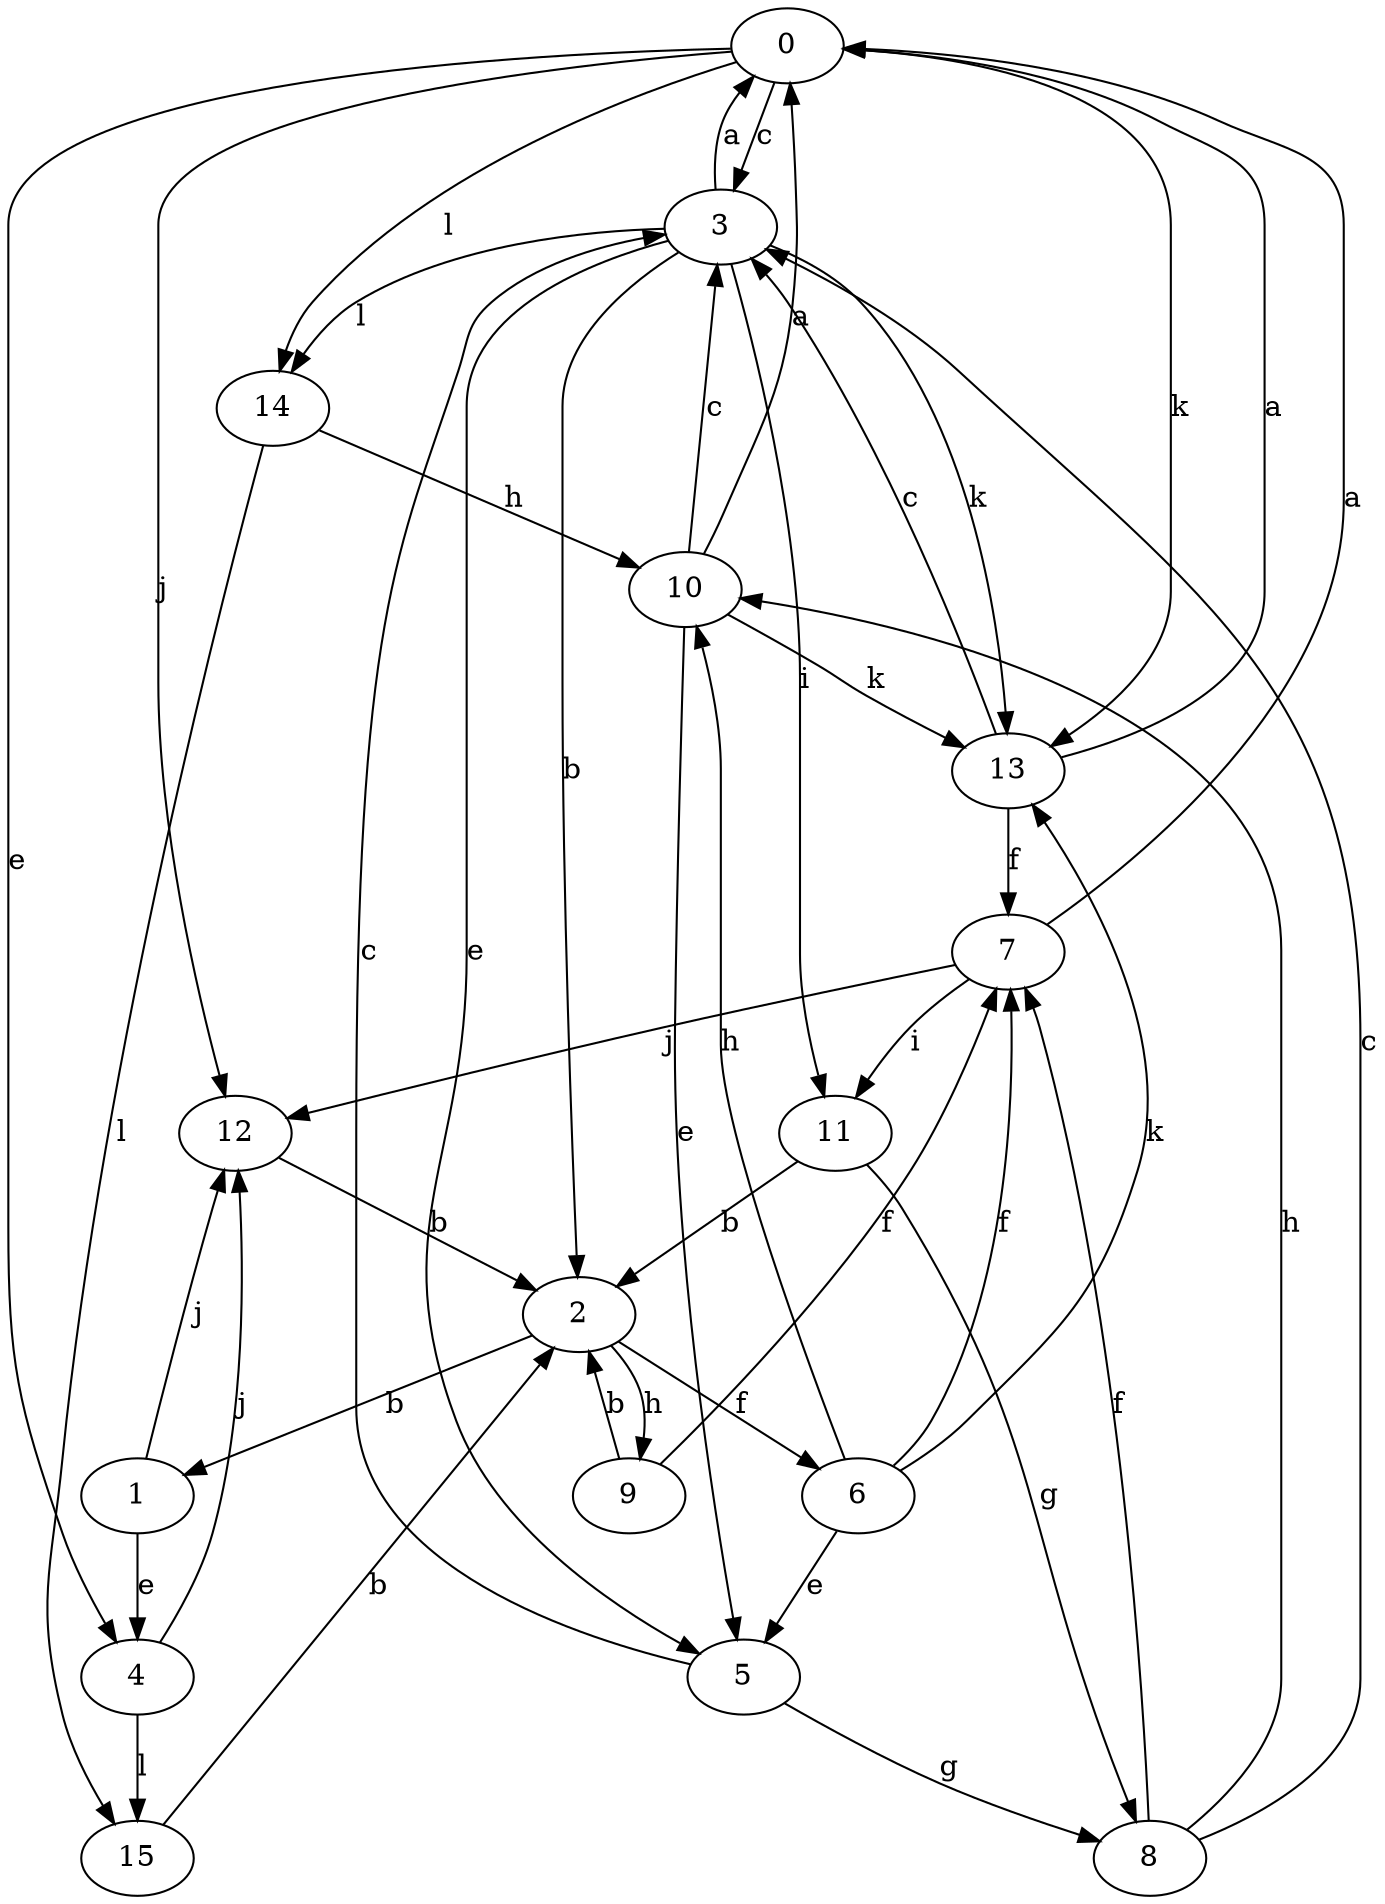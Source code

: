 strict digraph  {
0;
1;
2;
3;
4;
5;
6;
7;
8;
9;
10;
11;
12;
13;
14;
15;
0 -> 3  [label=c];
0 -> 4  [label=e];
0 -> 12  [label=j];
0 -> 13  [label=k];
0 -> 14  [label=l];
1 -> 4  [label=e];
1 -> 12  [label=j];
2 -> 1  [label=b];
2 -> 6  [label=f];
2 -> 9  [label=h];
3 -> 0  [label=a];
3 -> 2  [label=b];
3 -> 5  [label=e];
3 -> 11  [label=i];
3 -> 13  [label=k];
3 -> 14  [label=l];
4 -> 12  [label=j];
4 -> 15  [label=l];
5 -> 3  [label=c];
5 -> 8  [label=g];
6 -> 5  [label=e];
6 -> 7  [label=f];
6 -> 10  [label=h];
6 -> 13  [label=k];
7 -> 0  [label=a];
7 -> 11  [label=i];
7 -> 12  [label=j];
8 -> 3  [label=c];
8 -> 7  [label=f];
8 -> 10  [label=h];
9 -> 2  [label=b];
9 -> 7  [label=f];
10 -> 0  [label=a];
10 -> 3  [label=c];
10 -> 5  [label=e];
10 -> 13  [label=k];
11 -> 2  [label=b];
11 -> 8  [label=g];
12 -> 2  [label=b];
13 -> 0  [label=a];
13 -> 3  [label=c];
13 -> 7  [label=f];
14 -> 10  [label=h];
14 -> 15  [label=l];
15 -> 2  [label=b];
}
